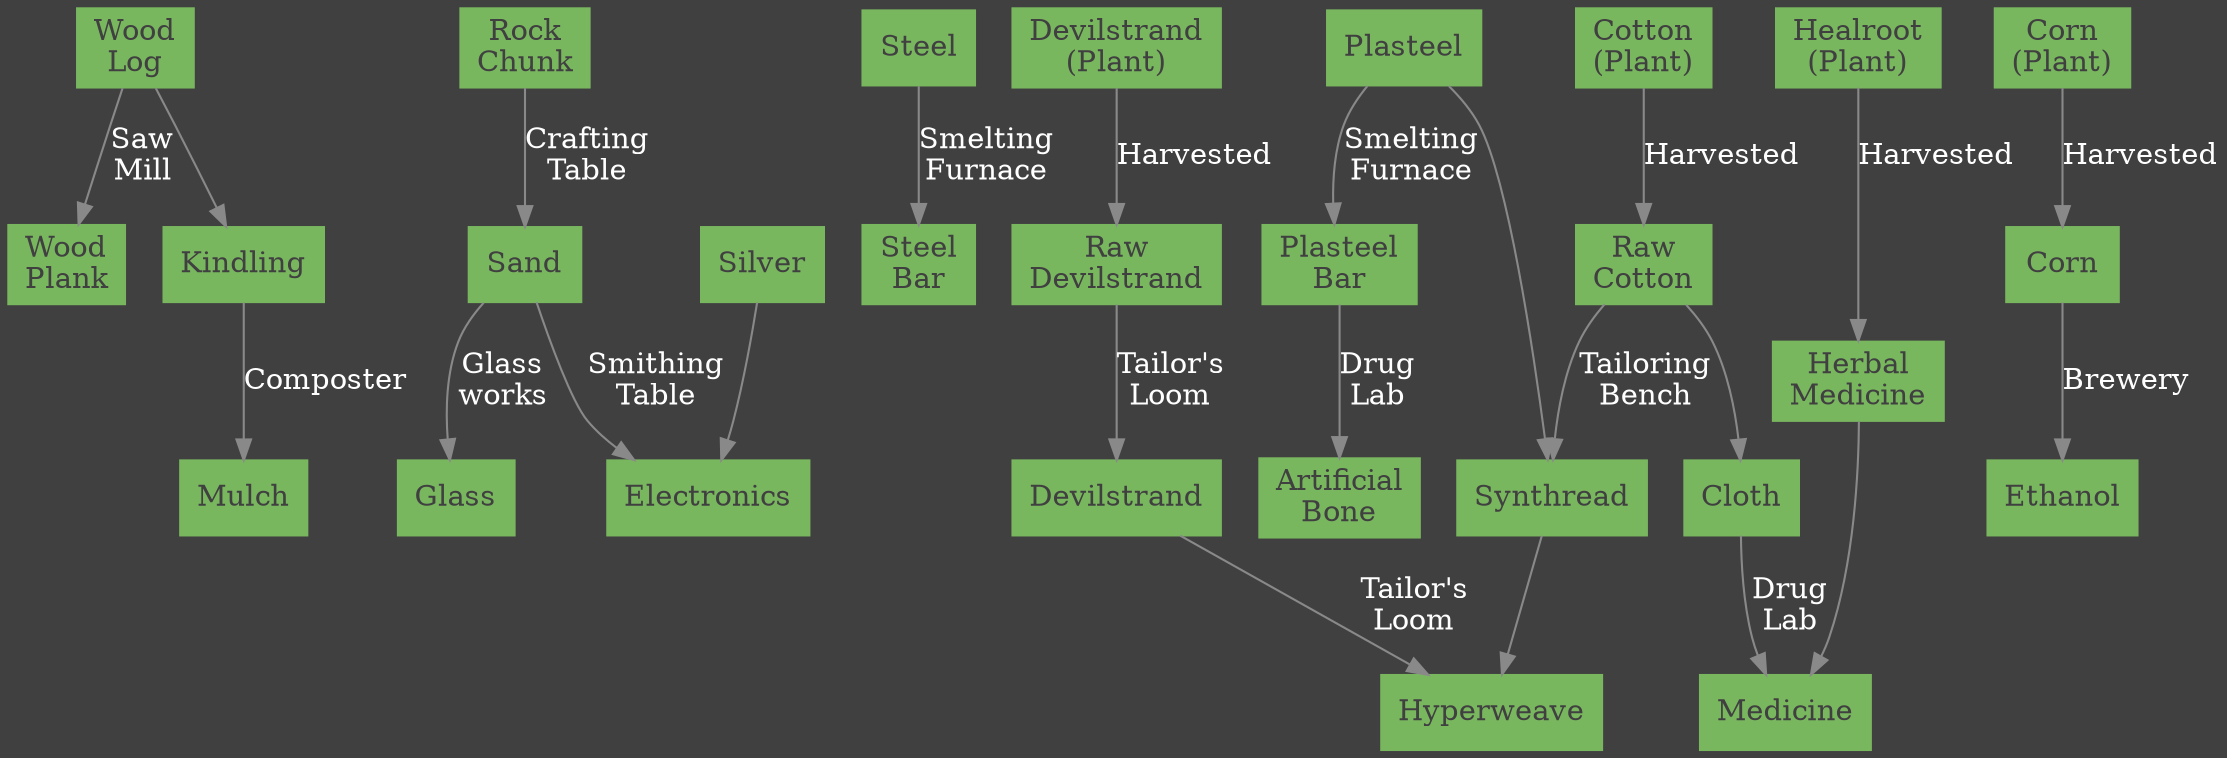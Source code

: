 digraph "Production Diagram"
{graph [bgcolor="#404040"];
node[color="#79B75F", shape=box, style=filled, fontcolor="#404040"];
edge [color="#898989", fontcolor="#FFFFFF"];
WoodLogs -> WoodPlanks[label="Saw
Mill"];
WoodLogs -> Kindling;
Kindling -> Mulch[label="Composter"];
RockChunk -> Sand[label="Crafting
Table"];
Sand -> Glass[label="Glass
works"];
Silver -> Electronics;
Sand -> Electronics[label="Smithing
Table"];
Steel -> SteelBar[label="Smelting
Furnace"];
Plasteel -> PlasteelBar[label="Smelting
Furnace"];
PlasteelBar -> ArtificialBone[label="Drug
Lab"];
CornPlant -> Corn[label="Harvested"];
Corn  -> Ethanol[label="Brewery"];
CottonPlant -> RawCotton[label="Harvested"];
RawCotton-> Cloth;
Cloth -> Medicine[label="Drug
Lab"];
HealrootPlant -> HerbalMedicine[label="Harvested"];
HerbalMedicine-> Medicine;
RawCotton -> Synthread[label="Tailoring
Bench"];
Plasteel -> Synthread;
DevilstrandPlant -> RawDevilstrand[label="Harvested"];
RawDevilstrand -> "Devilstrand"[label="Tailor's
Loom"];
Devilstrand -> Hyperweave[label="Tailor's
Loom"];
Synthread -> Hyperweave;
{rank=same;DevilstrandPlant HealrootPlant CottonPlant CornPlant Steel Plasteel}
WoodLogs [label="Wood
Log"]; WoodPlanks [label="Wood
Plank"]; RockChunk [label="Rock
Chunk"]; SteelBar [label="Steel
Bar"]; DevilstrandPlant [label="Devilstrand
(Plant)"]; RawDevilstrand [label="Raw
Devilstrand"]; PlasteelBar [label="Plasteel
Bar"]; ArtificialBone [label="Artificial
Bone"]; CottonPlant [label="Cotton
(Plant)"]; RawCotton [label="Raw
Cotton"]; HealrootPlant [label="Healroot
(Plant)"]; HerbalMedicine [label="Herbal
Medicine"]; CornPlant [label="Corn
(Plant)"]
}
